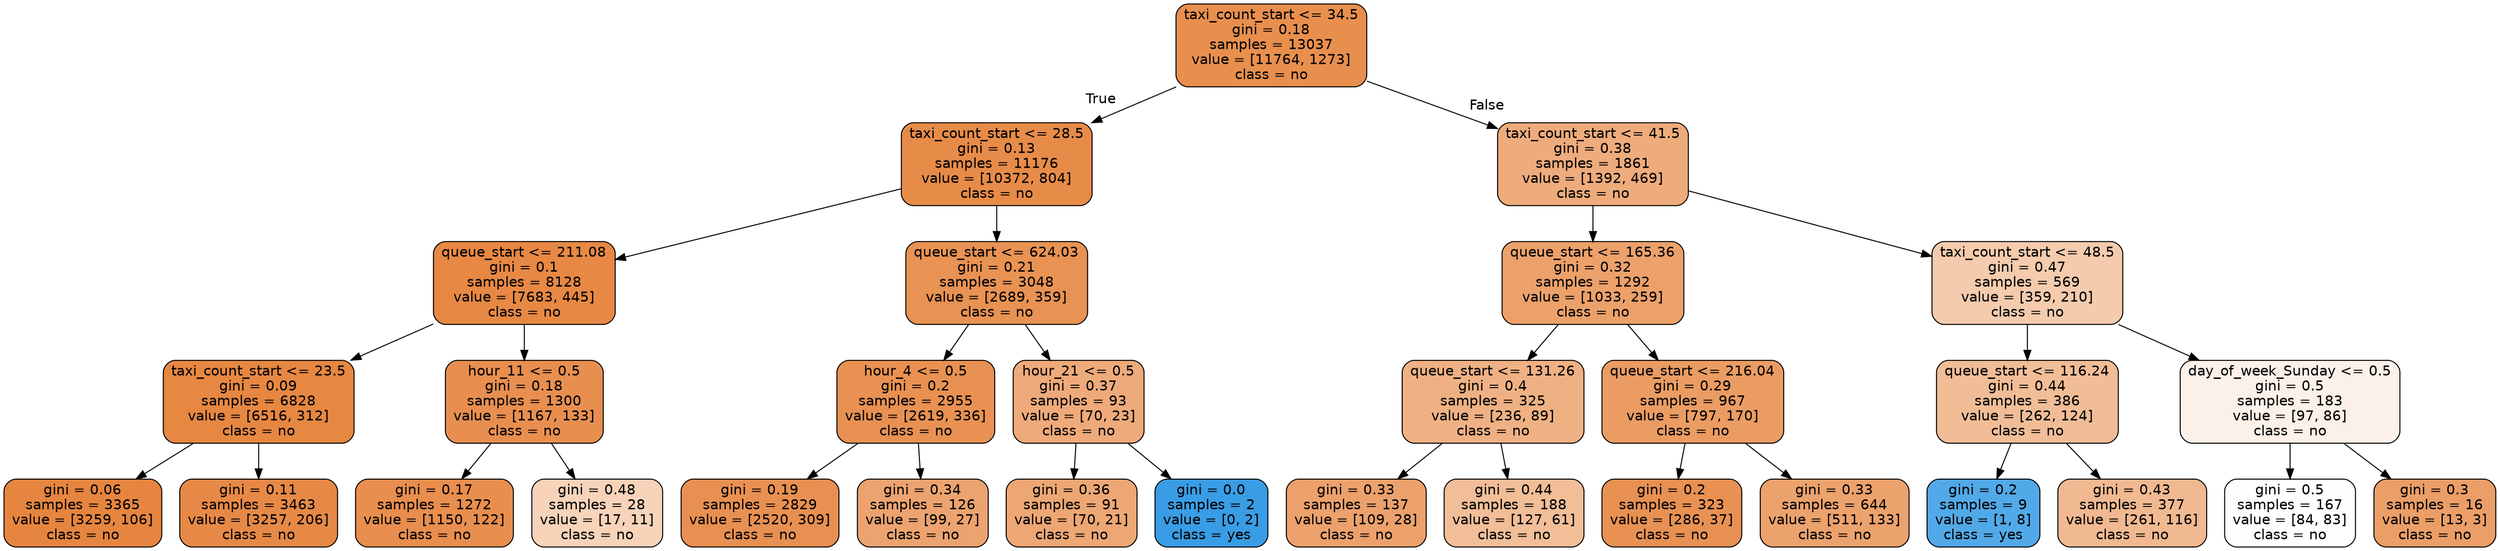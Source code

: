 digraph Tree {
node [shape=box, style="filled, rounded", color="black", fontname="helvetica"] ;
edge [fontname="helvetica"] ;
0 [label="taxi_count_start <= 34.5\ngini = 0.18\nsamples = 13037\nvalue = [11764, 1273]\nclass = no", fillcolor="#e88f4e"] ;
1 [label="taxi_count_start <= 28.5\ngini = 0.13\nsamples = 11176\nvalue = [10372, 804]\nclass = no", fillcolor="#e78b48"] ;
0 -> 1 [labeldistance=2.5, labelangle=45, headlabel="True"] ;
2 [label="queue_start <= 211.08\ngini = 0.1\nsamples = 8128\nvalue = [7683, 445]\nclass = no", fillcolor="#e78844"] ;
1 -> 2 ;
3 [label="taxi_count_start <= 23.5\ngini = 0.09\nsamples = 6828\nvalue = [6516, 312]\nclass = no", fillcolor="#e68742"] ;
2 -> 3 ;
4 [label="gini = 0.06\nsamples = 3365\nvalue = [3259, 106]\nclass = no", fillcolor="#e6853f"] ;
3 -> 4 ;
5 [label="gini = 0.11\nsamples = 3463\nvalue = [3257, 206]\nclass = no", fillcolor="#e78946"] ;
3 -> 5 ;
6 [label="hour_11 <= 0.5\ngini = 0.18\nsamples = 1300\nvalue = [1167, 133]\nclass = no", fillcolor="#e88f50"] ;
2 -> 6 ;
7 [label="gini = 0.17\nsamples = 1272\nvalue = [1150, 122]\nclass = no", fillcolor="#e88e4e"] ;
6 -> 7 ;
8 [label="gini = 0.48\nsamples = 28\nvalue = [17, 11]\nclass = no", fillcolor="#f6d3b9"] ;
6 -> 8 ;
9 [label="queue_start <= 624.03\ngini = 0.21\nsamples = 3048\nvalue = [2689, 359]\nclass = no", fillcolor="#e89253"] ;
1 -> 9 ;
10 [label="hour_4 <= 0.5\ngini = 0.2\nsamples = 2955\nvalue = [2619, 336]\nclass = no", fillcolor="#e89152"] ;
9 -> 10 ;
11 [label="gini = 0.19\nsamples = 2829\nvalue = [2520, 309]\nclass = no", fillcolor="#e89051"] ;
10 -> 11 ;
12 [label="gini = 0.34\nsamples = 126\nvalue = [99, 27]\nclass = no", fillcolor="#eca36f"] ;
10 -> 12 ;
13 [label="hour_21 <= 0.5\ngini = 0.37\nsamples = 93\nvalue = [70, 23]\nclass = no", fillcolor="#eeaa7a"] ;
9 -> 13 ;
14 [label="gini = 0.36\nsamples = 91\nvalue = [70, 21]\nclass = no", fillcolor="#eda774"] ;
13 -> 14 ;
15 [label="gini = 0.0\nsamples = 2\nvalue = [0, 2]\nclass = yes", fillcolor="#399de5"] ;
13 -> 15 ;
16 [label="taxi_count_start <= 41.5\ngini = 0.38\nsamples = 1861\nvalue = [1392, 469]\nclass = no", fillcolor="#eeab7c"] ;
0 -> 16 [labeldistance=2.5, labelangle=-45, headlabel="False"] ;
17 [label="queue_start <= 165.36\ngini = 0.32\nsamples = 1292\nvalue = [1033, 259]\nclass = no", fillcolor="#eca16b"] ;
16 -> 17 ;
18 [label="queue_start <= 131.26\ngini = 0.4\nsamples = 325\nvalue = [236, 89]\nclass = no", fillcolor="#efb184"] ;
17 -> 18 ;
19 [label="gini = 0.33\nsamples = 137\nvalue = [109, 28]\nclass = no", fillcolor="#eca16c"] ;
18 -> 19 ;
20 [label="gini = 0.44\nsamples = 188\nvalue = [127, 61]\nclass = no", fillcolor="#f1be98"] ;
18 -> 20 ;
21 [label="queue_start <= 216.04\ngini = 0.29\nsamples = 967\nvalue = [797, 170]\nclass = no", fillcolor="#eb9c63"] ;
17 -> 21 ;
22 [label="gini = 0.2\nsamples = 323\nvalue = [286, 37]\nclass = no", fillcolor="#e89153"] ;
21 -> 22 ;
23 [label="gini = 0.33\nsamples = 644\nvalue = [511, 133]\nclass = no", fillcolor="#eca26d"] ;
21 -> 23 ;
24 [label="taxi_count_start <= 48.5\ngini = 0.47\nsamples = 569\nvalue = [359, 210]\nclass = no", fillcolor="#f4cbad"] ;
16 -> 24 ;
25 [label="queue_start <= 116.24\ngini = 0.44\nsamples = 386\nvalue = [262, 124]\nclass = no", fillcolor="#f1bd97"] ;
24 -> 25 ;
26 [label="gini = 0.2\nsamples = 9\nvalue = [1, 8]\nclass = yes", fillcolor="#52a9e8"] ;
25 -> 26 ;
27 [label="gini = 0.43\nsamples = 377\nvalue = [261, 116]\nclass = no", fillcolor="#f1b991"] ;
25 -> 27 ;
28 [label="day_of_week_Sunday <= 0.5\ngini = 0.5\nsamples = 183\nvalue = [97, 86]\nclass = no", fillcolor="#fcf1e9"] ;
24 -> 28 ;
29 [label="gini = 0.5\nsamples = 167\nvalue = [84, 83]\nclass = no", fillcolor="#fffefd"] ;
28 -> 29 ;
30 [label="gini = 0.3\nsamples = 16\nvalue = [13, 3]\nclass = no", fillcolor="#eb9e67"] ;
28 -> 30 ;
}